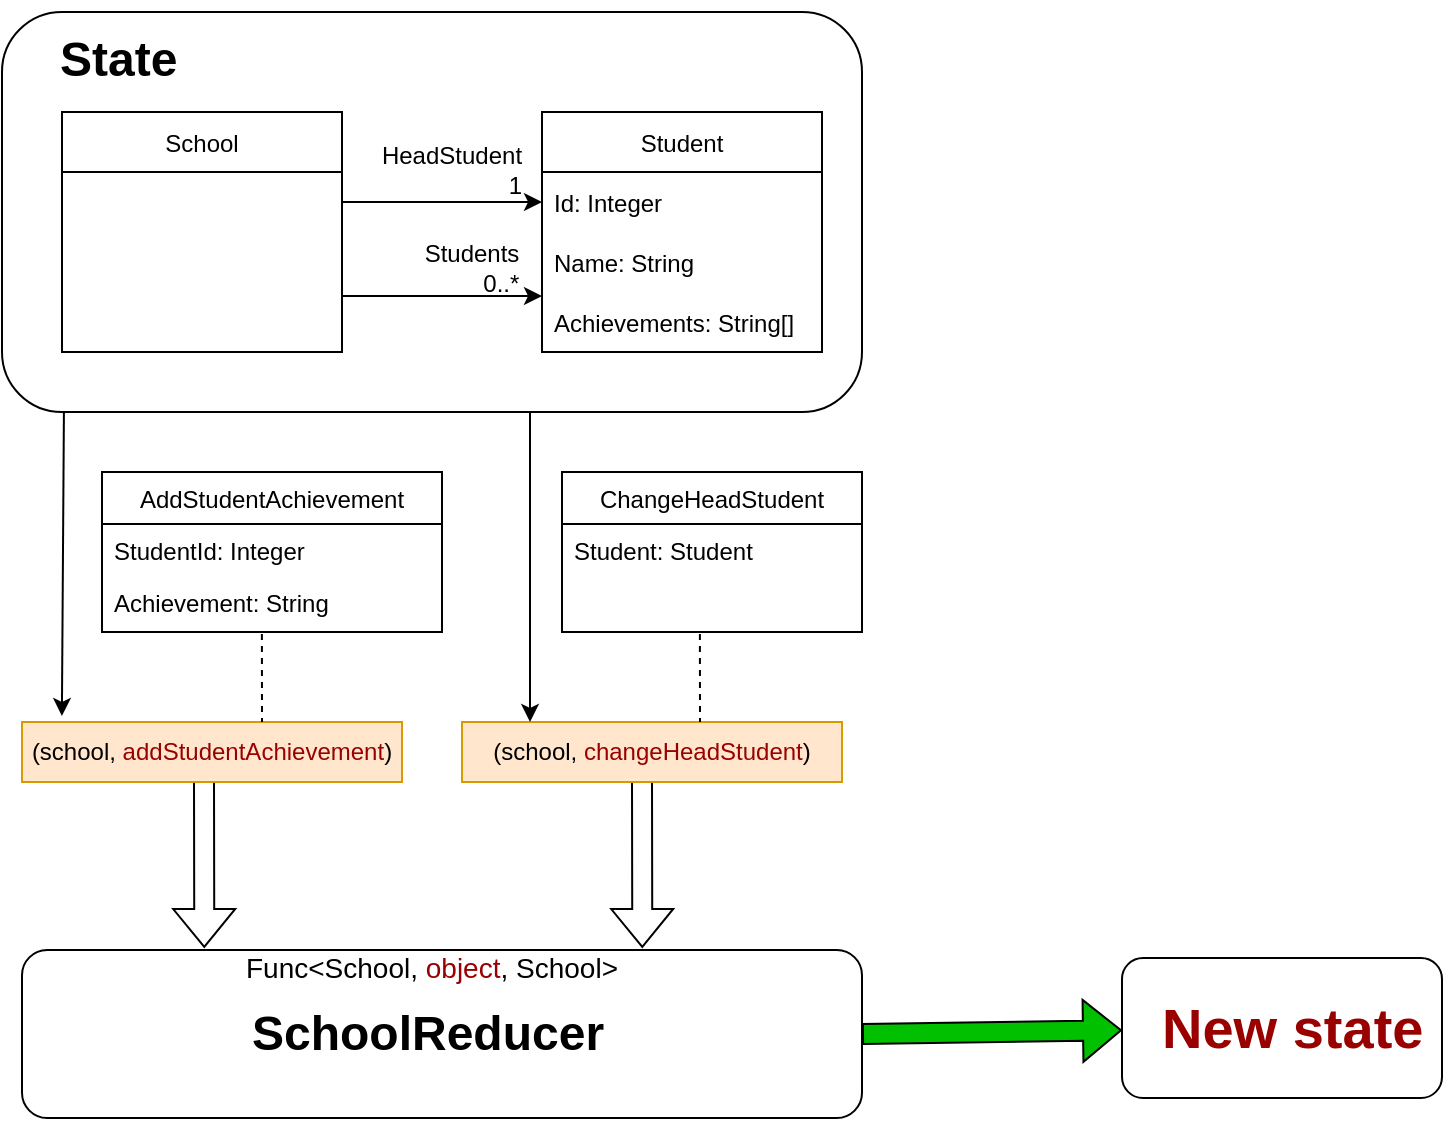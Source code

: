 <mxfile version="16.0.0" type="device"><diagram id="_L4NMsIBQppV5kmVBIyi" name="Page-1"><mxGraphModel dx="1102" dy="2034" grid="1" gridSize="10" guides="1" tooltips="1" connect="1" arrows="1" fold="1" page="1" pageScale="1" pageWidth="827" pageHeight="1169" math="0" shadow="0"><root><mxCell id="0"/><mxCell id="1" parent="0"/><mxCell id="hfid4c2MHusMZLtwmBnt-22" value="" style="shape=flexArrow;endArrow=classic;html=1;rounded=0;entryX=0.217;entryY=-0.012;entryDx=0;entryDy=0;entryPerimeter=0;fillColor=default;" edge="1" parent="1" target="hfid4c2MHusMZLtwmBnt-20"><mxGeometry width="50" height="50" relative="1" as="geometry"><mxPoint x="101" y="383" as="sourcePoint"/><mxPoint x="200" y="533" as="targetPoint"/></mxGeometry></mxCell><mxCell id="hfid4c2MHusMZLtwmBnt-26" value="" style="shape=flexArrow;endArrow=classic;html=1;rounded=0;entryX=0.217;entryY=-0.012;entryDx=0;entryDy=0;entryPerimeter=0;" edge="1" parent="1"><mxGeometry width="50" height="50" relative="1" as="geometry"><mxPoint x="320" y="383" as="sourcePoint"/><mxPoint x="320.14" y="467.992" as="targetPoint"/></mxGeometry></mxCell><mxCell id="hfid4c2MHusMZLtwmBnt-2" value="AddStudentAchievement" style="swimlane;fontStyle=0;childLayout=stackLayout;horizontal=1;startSize=26;fillColor=none;horizontalStack=0;resizeParent=1;resizeParentMax=0;resizeLast=0;collapsible=1;marginBottom=0;" vertex="1" parent="1"><mxGeometry x="50" y="230" width="170" height="80" as="geometry"/></mxCell><mxCell id="hfid4c2MHusMZLtwmBnt-3" value="StudentId: Integer" style="text;strokeColor=none;fillColor=none;align=left;verticalAlign=top;spacingLeft=4;spacingRight=4;overflow=hidden;rotatable=0;points=[[0,0.5],[1,0.5]];portConstraint=eastwest;" vertex="1" parent="hfid4c2MHusMZLtwmBnt-2"><mxGeometry y="26" width="170" height="26" as="geometry"/></mxCell><mxCell id="hfid4c2MHusMZLtwmBnt-4" value="Achievement: String" style="text;strokeColor=none;fillColor=none;align=left;verticalAlign=top;spacingLeft=4;spacingRight=4;overflow=hidden;rotatable=0;points=[[0,0.5],[1,0.5]];portConstraint=eastwest;" vertex="1" parent="hfid4c2MHusMZLtwmBnt-2"><mxGeometry y="52" width="170" height="28" as="geometry"/></mxCell><mxCell id="hfid4c2MHusMZLtwmBnt-6" value="ChangeHeadStudent" style="swimlane;fontStyle=0;childLayout=stackLayout;horizontal=1;startSize=26;fillColor=none;horizontalStack=0;resizeParent=1;resizeParentMax=0;resizeLast=0;collapsible=1;marginBottom=0;" vertex="1" parent="1"><mxGeometry x="280" y="230" width="150" height="80" as="geometry"/></mxCell><mxCell id="hfid4c2MHusMZLtwmBnt-7" value="Student: Student" style="text;strokeColor=none;fillColor=none;align=left;verticalAlign=top;spacingLeft=4;spacingRight=4;overflow=hidden;rotatable=0;points=[[0,0.5],[1,0.5]];portConstraint=eastwest;" vertex="1" parent="hfid4c2MHusMZLtwmBnt-6"><mxGeometry y="26" width="150" height="54" as="geometry"/></mxCell><mxCell id="hfid4c2MHusMZLtwmBnt-12" value="" style="group" vertex="1" connectable="0" parent="1"><mxGeometry width="430" height="200" as="geometry"/></mxCell><mxCell id="hfid4c2MHusMZLtwmBnt-10" value="" style="rounded=1;whiteSpace=wrap;html=1;" vertex="1" parent="hfid4c2MHusMZLtwmBnt-12"><mxGeometry width="430" height="200" as="geometry"/></mxCell><mxCell id="9O7r40x-uXA3HqTmS5U2-44" value="School" style="swimlane;fontStyle=0;childLayout=stackLayout;horizontal=1;startSize=30;horizontalStack=0;resizeParent=1;resizeParentMax=0;resizeLast=0;collapsible=1;marginBottom=0;fontColor=#000000;strokeColor=#000000;fillColor=none;" parent="hfid4c2MHusMZLtwmBnt-12" vertex="1"><mxGeometry x="30" y="50" width="140" height="120" as="geometry"/></mxCell><mxCell id="9O7r40x-uXA3HqTmS5U2-48" value="Student" style="swimlane;fontStyle=0;childLayout=stackLayout;horizontal=1;startSize=30;horizontalStack=0;resizeParent=1;resizeParentMax=0;resizeLast=0;collapsible=1;marginBottom=0;fontColor=#000000;strokeColor=#000000;fillColor=none;" parent="hfid4c2MHusMZLtwmBnt-12" vertex="1"><mxGeometry x="270" y="50" width="140" height="120" as="geometry"/></mxCell><mxCell id="9O7r40x-uXA3HqTmS5U2-49" value="Id: Integer" style="text;strokeColor=none;fillColor=none;align=left;verticalAlign=middle;spacingLeft=4;spacingRight=4;overflow=hidden;points=[[0,0.5],[1,0.5]];portConstraint=eastwest;rotatable=0;fontColor=#000000;" parent="9O7r40x-uXA3HqTmS5U2-48" vertex="1"><mxGeometry y="30" width="140" height="30" as="geometry"/></mxCell><mxCell id="9O7r40x-uXA3HqTmS5U2-50" value="Name: String" style="text;strokeColor=none;fillColor=none;align=left;verticalAlign=middle;spacingLeft=4;spacingRight=4;overflow=hidden;points=[[0,0.5],[1,0.5]];portConstraint=eastwest;rotatable=0;fontColor=#000000;" parent="9O7r40x-uXA3HqTmS5U2-48" vertex="1"><mxGeometry y="60" width="140" height="30" as="geometry"/></mxCell><mxCell id="9O7r40x-uXA3HqTmS5U2-51" value="Achievements: String[]" style="text;strokeColor=none;fillColor=none;align=left;verticalAlign=middle;spacingLeft=4;spacingRight=4;overflow=hidden;points=[[0,0.5],[1,0.5]];portConstraint=eastwest;rotatable=0;fontColor=#000000;" parent="9O7r40x-uXA3HqTmS5U2-48" vertex="1"><mxGeometry y="90" width="140" height="30" as="geometry"/></mxCell><mxCell id="9O7r40x-uXA3HqTmS5U2-52" value="" style="endArrow=classic;html=1;rounded=0;fontColor=#000000;strokeColor=#000000;entryX=0;entryY=0.5;entryDx=0;entryDy=0;" parent="hfid4c2MHusMZLtwmBnt-12" target="9O7r40x-uXA3HqTmS5U2-49" edge="1"><mxGeometry width="50" height="50" relative="1" as="geometry"><mxPoint x="170" y="95" as="sourcePoint"/><mxPoint x="180" y="410" as="targetPoint"/></mxGeometry></mxCell><mxCell id="9O7r40x-uXA3HqTmS5U2-53" value="HeadStudent&lt;br&gt;&lt;div style=&quot;text-align: right&quot;&gt;&lt;span&gt;1&lt;/span&gt;&lt;/div&gt;" style="text;html=1;strokeColor=none;fillColor=none;align=center;verticalAlign=middle;whiteSpace=wrap;rounded=0;fontColor=#000000;" parent="hfid4c2MHusMZLtwmBnt-12" vertex="1"><mxGeometry x="195" y="64" width="60" height="30" as="geometry"/></mxCell><mxCell id="BldRncnoHPqoHLS6N481-1" value="" style="endArrow=classic;html=1;rounded=0;fontColor=#000000;strokeColor=#000000;entryX=0;entryY=0.5;entryDx=0;entryDy=0;" parent="hfid4c2MHusMZLtwmBnt-12" edge="1"><mxGeometry width="50" height="50" relative="1" as="geometry"><mxPoint x="170" y="142" as="sourcePoint"/><mxPoint x="270" y="142" as="targetPoint"/></mxGeometry></mxCell><mxCell id="BldRncnoHPqoHLS6N481-2" value="&lt;div style=&quot;text-align: right&quot;&gt;Students&lt;/div&gt;&lt;div style=&quot;text-align: right&quot;&gt;0..*&lt;/div&gt;" style="text;html=1;strokeColor=none;fillColor=none;align=center;verticalAlign=middle;whiteSpace=wrap;rounded=0;fontColor=#000000;" parent="hfid4c2MHusMZLtwmBnt-12" vertex="1"><mxGeometry x="205" y="108" width="60" height="40" as="geometry"/></mxCell><mxCell id="hfid4c2MHusMZLtwmBnt-11" value="&lt;h1&gt;State&lt;/h1&gt;" style="text;html=1;strokeColor=none;fillColor=none;spacing=5;spacingTop=-20;whiteSpace=wrap;overflow=hidden;rounded=0;" vertex="1" parent="hfid4c2MHusMZLtwmBnt-12"><mxGeometry x="24" y="4" width="80" height="40" as="geometry"/></mxCell><mxCell id="hfid4c2MHusMZLtwmBnt-13" value="(school, &lt;font color=&quot;#990000&quot;&gt;addStudentAchievement&lt;/font&gt;)" style="text;html=1;strokeColor=#d79b00;fillColor=#ffe6cc;align=center;verticalAlign=middle;whiteSpace=wrap;rounded=0;" vertex="1" parent="1"><mxGeometry x="10" y="355" width="190" height="30" as="geometry"/></mxCell><mxCell id="hfid4c2MHusMZLtwmBnt-14" value="(school, &lt;font color=&quot;#990000&quot;&gt;changeHeadStudent&lt;/font&gt;)" style="text;html=1;strokeColor=#d79b00;fillColor=#ffe6cc;align=center;verticalAlign=middle;whiteSpace=wrap;rounded=0;" vertex="1" parent="1"><mxGeometry x="230" y="355" width="190" height="30" as="geometry"/></mxCell><mxCell id="hfid4c2MHusMZLtwmBnt-15" value="" style="endArrow=classic;html=1;rounded=0;entryX=0.105;entryY=-0.1;entryDx=0;entryDy=0;entryPerimeter=0;exitX=0.072;exitY=1;exitDx=0;exitDy=0;exitPerimeter=0;" edge="1" parent="1" source="hfid4c2MHusMZLtwmBnt-10" target="hfid4c2MHusMZLtwmBnt-13"><mxGeometry width="50" height="50" relative="1" as="geometry"><mxPoint x="-20" y="290" as="sourcePoint"/><mxPoint x="30" y="240" as="targetPoint"/></mxGeometry></mxCell><mxCell id="hfid4c2MHusMZLtwmBnt-16" value="" style="endArrow=classic;html=1;rounded=0;entryX=0.179;entryY=0;entryDx=0;entryDy=0;entryPerimeter=0;" edge="1" parent="1" target="hfid4c2MHusMZLtwmBnt-14"><mxGeometry width="50" height="50" relative="1" as="geometry"><mxPoint x="264" y="200" as="sourcePoint"/><mxPoint x="340" y="430" as="targetPoint"/></mxGeometry></mxCell><mxCell id="hfid4c2MHusMZLtwmBnt-17" value="" style="endArrow=none;html=1;rounded=0;exitX=0.373;exitY=1.111;exitDx=0;exitDy=0;exitPerimeter=0;dashed=1;endFill=0;" edge="1" parent="1"><mxGeometry width="50" height="50" relative="1" as="geometry"><mxPoint x="348.95" y="310.994" as="sourcePoint"/><mxPoint x="349" y="355" as="targetPoint"/></mxGeometry></mxCell><mxCell id="hfid4c2MHusMZLtwmBnt-19" value="" style="endArrow=none;html=1;rounded=0;exitX=0.373;exitY=1.111;exitDx=0;exitDy=0;exitPerimeter=0;dashed=1;endFill=0;" edge="1" parent="1"><mxGeometry width="50" height="50" relative="1" as="geometry"><mxPoint x="129.95" y="310.994" as="sourcePoint"/><mxPoint x="130" y="355" as="targetPoint"/></mxGeometry></mxCell><mxCell id="hfid4c2MHusMZLtwmBnt-25" value="" style="group" vertex="1" connectable="0" parent="1"><mxGeometry x="10" y="463" width="420" height="90" as="geometry"/></mxCell><mxCell id="hfid4c2MHusMZLtwmBnt-20" value="" style="rounded=1;whiteSpace=wrap;html=1;" vertex="1" parent="hfid4c2MHusMZLtwmBnt-25"><mxGeometry y="6" width="420" height="84" as="geometry"/></mxCell><mxCell id="hfid4c2MHusMZLtwmBnt-21" value="&lt;h1 style=&quot;text-align: center&quot;&gt;SchoolReducer&lt;/h1&gt;" style="text;html=1;strokeColor=none;fillColor=none;spacing=5;spacingTop=-20;whiteSpace=wrap;overflow=hidden;rounded=0;" vertex="1" parent="hfid4c2MHusMZLtwmBnt-25"><mxGeometry x="110" y="28" width="190" height="40" as="geometry"/></mxCell><mxCell id="hfid4c2MHusMZLtwmBnt-23" value="&lt;font color=&quot;#000000&quot; style=&quot;font-size: 14px;&quot;&gt;Func&amp;lt;School, &lt;/font&gt;object&lt;font color=&quot;#000000&quot; style=&quot;font-size: 14px;&quot;&gt;, School&amp;gt;&lt;/font&gt;" style="text;html=1;strokeColor=none;fillColor=none;align=center;verticalAlign=middle;whiteSpace=wrap;rounded=0;fontColor=#990000;fontSize=14;" vertex="1" parent="hfid4c2MHusMZLtwmBnt-25"><mxGeometry x="110" width="190" height="30" as="geometry"/></mxCell><mxCell id="hfid4c2MHusMZLtwmBnt-31" value="" style="group;fontColor=#990000;" vertex="1" connectable="0" parent="1"><mxGeometry x="560" y="473" width="160" height="70" as="geometry"/></mxCell><mxCell id="hfid4c2MHusMZLtwmBnt-27" value="" style="rounded=1;whiteSpace=wrap;html=1;fontSize=14;fontColor=#990000;" vertex="1" parent="hfid4c2MHusMZLtwmBnt-31"><mxGeometry width="160" height="70" as="geometry"/></mxCell><mxCell id="hfid4c2MHusMZLtwmBnt-29" value="&lt;h1&gt;New state&lt;/h1&gt;" style="text;html=1;strokeColor=none;fillColor=none;spacing=5;spacingTop=-20;whiteSpace=wrap;overflow=hidden;rounded=0;fontSize=14;fontColor=#990000;" vertex="1" parent="hfid4c2MHusMZLtwmBnt-31"><mxGeometry x="15" y="10" width="145" height="55" as="geometry"/></mxCell><mxCell id="hfid4c2MHusMZLtwmBnt-32" value="" style="shape=flexArrow;endArrow=classic;html=1;rounded=0;fontSize=14;fontColor=#990000;exitX=1;exitY=0.5;exitDx=0;exitDy=0;labelBackgroundColor=none;fillColor=#00C000;" edge="1" parent="1" source="hfid4c2MHusMZLtwmBnt-20" target="hfid4c2MHusMZLtwmBnt-27"><mxGeometry width="50" height="50" relative="1" as="geometry"><mxPoint x="560" y="670" as="sourcePoint"/><mxPoint x="610" y="620" as="targetPoint"/></mxGeometry></mxCell></root></mxGraphModel></diagram></mxfile>